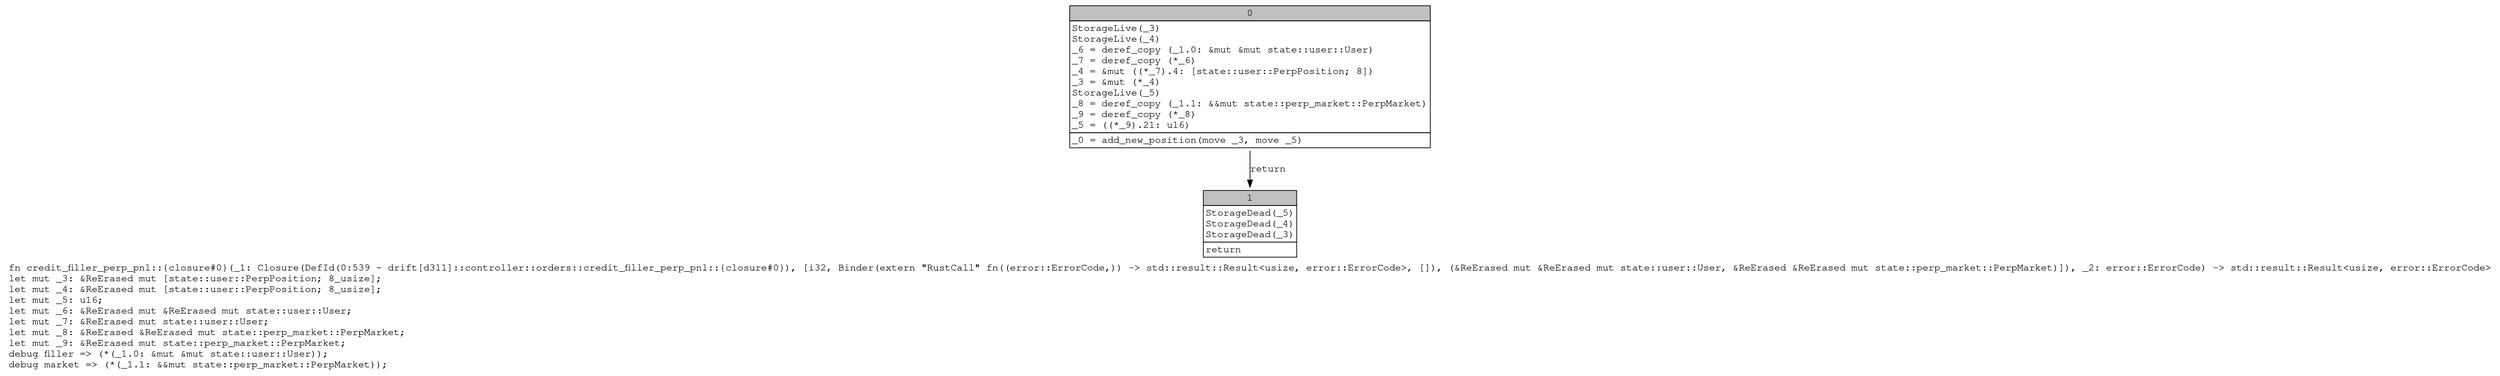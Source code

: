 digraph Mir_0_539 {
    graph [fontname="Courier, monospace"];
    node [fontname="Courier, monospace"];
    edge [fontname="Courier, monospace"];
    label=<fn credit_filler_perp_pnl::{closure#0}(_1: Closure(DefId(0:539 ~ drift[d311]::controller::orders::credit_filler_perp_pnl::{closure#0}), [i32, Binder(extern &quot;RustCall&quot; fn((error::ErrorCode,)) -&gt; std::result::Result&lt;usize, error::ErrorCode&gt;, []), (&amp;ReErased mut &amp;ReErased mut state::user::User, &amp;ReErased &amp;ReErased mut state::perp_market::PerpMarket)]), _2: error::ErrorCode) -&gt; std::result::Result&lt;usize, error::ErrorCode&gt;<br align="left"/>let mut _3: &amp;ReErased mut [state::user::PerpPosition; 8_usize];<br align="left"/>let mut _4: &amp;ReErased mut [state::user::PerpPosition; 8_usize];<br align="left"/>let mut _5: u16;<br align="left"/>let mut _6: &amp;ReErased mut &amp;ReErased mut state::user::User;<br align="left"/>let mut _7: &amp;ReErased mut state::user::User;<br align="left"/>let mut _8: &amp;ReErased &amp;ReErased mut state::perp_market::PerpMarket;<br align="left"/>let mut _9: &amp;ReErased mut state::perp_market::PerpMarket;<br align="left"/>debug filler =&gt; (*(_1.0: &amp;mut &amp;mut state::user::User));<br align="left"/>debug market =&gt; (*(_1.1: &amp;&amp;mut state::perp_market::PerpMarket));<br align="left"/>>;
    bb0__0_539 [shape="none", label=<<table border="0" cellborder="1" cellspacing="0"><tr><td bgcolor="gray" align="center" colspan="1">0</td></tr><tr><td align="left" balign="left">StorageLive(_3)<br/>StorageLive(_4)<br/>_6 = deref_copy (_1.0: &amp;mut &amp;mut state::user::User)<br/>_7 = deref_copy (*_6)<br/>_4 = &amp;mut ((*_7).4: [state::user::PerpPosition; 8])<br/>_3 = &amp;mut (*_4)<br/>StorageLive(_5)<br/>_8 = deref_copy (_1.1: &amp;&amp;mut state::perp_market::PerpMarket)<br/>_9 = deref_copy (*_8)<br/>_5 = ((*_9).21: u16)<br/></td></tr><tr><td align="left">_0 = add_new_position(move _3, move _5)</td></tr></table>>];
    bb1__0_539 [shape="none", label=<<table border="0" cellborder="1" cellspacing="0"><tr><td bgcolor="gray" align="center" colspan="1">1</td></tr><tr><td align="left" balign="left">StorageDead(_5)<br/>StorageDead(_4)<br/>StorageDead(_3)<br/></td></tr><tr><td align="left">return</td></tr></table>>];
    bb0__0_539 -> bb1__0_539 [label="return"];
}
